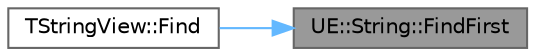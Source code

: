 digraph "UE::String::FindFirst"
{
 // INTERACTIVE_SVG=YES
 // LATEX_PDF_SIZE
  bgcolor="transparent";
  edge [fontname=Helvetica,fontsize=10,labelfontname=Helvetica,labelfontsize=10];
  node [fontname=Helvetica,fontsize=10,shape=box,height=0.2,width=0.4];
  rankdir="RL";
  Node1 [id="Node000001",label="UE::String::FindFirst",height=0.2,width=0.4,color="gray40", fillcolor="grey60", style="filled", fontcolor="black",tooltip="Search the view for the first occurrence of the search string."];
  Node1 -> Node2 [id="edge1_Node000001_Node000002",dir="back",color="steelblue1",style="solid",tooltip=" "];
  Node2 [id="Node000002",label="TStringView::Find",height=0.2,width=0.4,color="grey40", fillcolor="white", style="filled",URL="$dd/dbe/classTStringView.html#adbeb15525f32853e246d2dae3a12c2f8",tooltip="Search the view for the first occurrence of a search string."];
}
